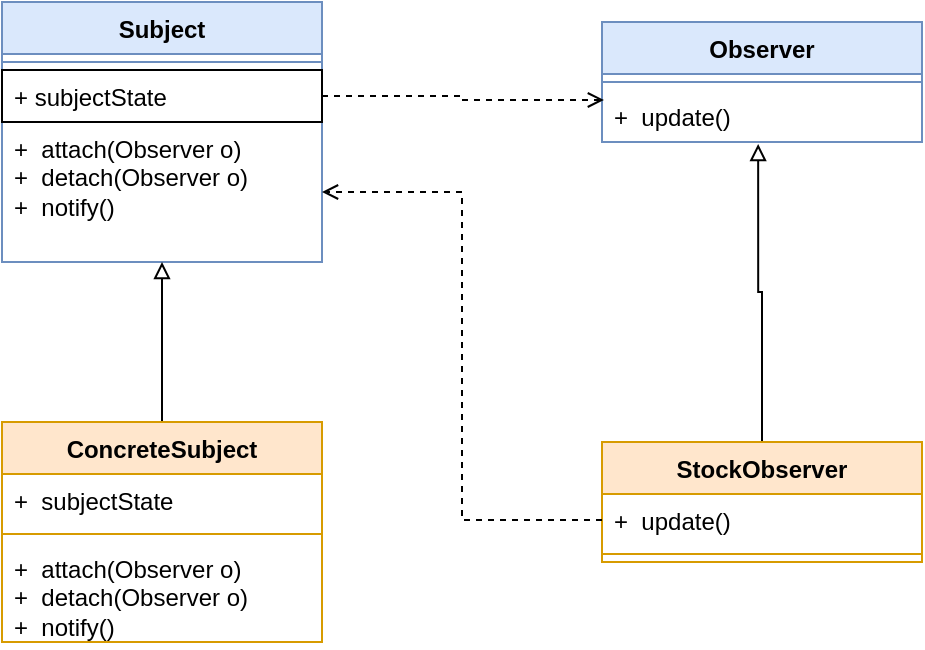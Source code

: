 <mxfile version="21.7.4" type="github">
  <diagram name="第 1 页" id="NSKdhHdIADRjksB93lEZ">
    <mxGraphModel dx="982" dy="590" grid="1" gridSize="10" guides="1" tooltips="1" connect="1" arrows="1" fold="1" page="1" pageScale="1" pageWidth="827" pageHeight="1169" background="#FFFFFF" math="0" shadow="0">
      <root>
        <mxCell id="0" />
        <mxCell id="1" parent="0" />
        <mxCell id="TeDPbQAVmA0rqOr_Uspf-1" value="Subject" style="swimlane;fontStyle=1;align=center;verticalAlign=top;childLayout=stackLayout;horizontal=1;startSize=26;horizontalStack=0;resizeParent=1;resizeParentMax=0;resizeLast=0;collapsible=1;marginBottom=0;whiteSpace=wrap;html=1;fillColor=#dae8fc;strokeColor=#6c8ebf;" vertex="1" parent="1">
          <mxGeometry x="110" y="200" width="160" height="130" as="geometry" />
        </mxCell>
        <mxCell id="TeDPbQAVmA0rqOr_Uspf-3" value="" style="line;strokeWidth=1;fillColor=none;align=left;verticalAlign=middle;spacingTop=-1;spacingLeft=3;spacingRight=3;rotatable=0;labelPosition=right;points=[];portConstraint=eastwest;strokeColor=inherit;" vertex="1" parent="TeDPbQAVmA0rqOr_Uspf-1">
          <mxGeometry y="26" width="160" height="8" as="geometry" />
        </mxCell>
        <mxCell id="TeDPbQAVmA0rqOr_Uspf-2" value="+ subjectState" style="text;strokeColor=default;fillColor=none;align=left;verticalAlign=top;spacingLeft=4;spacingRight=4;overflow=hidden;rotatable=0;points=[[0,0.5],[1,0.5]];portConstraint=eastwest;whiteSpace=wrap;html=1;" vertex="1" parent="TeDPbQAVmA0rqOr_Uspf-1">
          <mxGeometry y="34" width="160" height="26" as="geometry" />
        </mxCell>
        <mxCell id="TeDPbQAVmA0rqOr_Uspf-4" value="+&amp;nbsp; attach(Observer o)&lt;br&gt;+&amp;nbsp; detach(Observer o)&lt;br&gt;+&amp;nbsp; notify()" style="text;strokeColor=none;fillColor=none;align=left;verticalAlign=top;spacingLeft=4;spacingRight=4;overflow=hidden;rotatable=0;points=[[0,0.5],[1,0.5]];portConstraint=eastwest;whiteSpace=wrap;html=1;" vertex="1" parent="TeDPbQAVmA0rqOr_Uspf-1">
          <mxGeometry y="60" width="160" height="70" as="geometry" />
        </mxCell>
        <mxCell id="TeDPbQAVmA0rqOr_Uspf-5" value="Observer" style="swimlane;fontStyle=1;align=center;verticalAlign=top;childLayout=stackLayout;horizontal=1;startSize=26;horizontalStack=0;resizeParent=1;resizeParentMax=0;resizeLast=0;collapsible=1;marginBottom=0;whiteSpace=wrap;html=1;fillColor=#dae8fc;strokeColor=#6c8ebf;" vertex="1" parent="1">
          <mxGeometry x="410" y="210" width="160" height="60" as="geometry" />
        </mxCell>
        <mxCell id="TeDPbQAVmA0rqOr_Uspf-7" value="" style="line;strokeWidth=1;fillColor=none;align=left;verticalAlign=middle;spacingTop=-1;spacingLeft=3;spacingRight=3;rotatable=0;labelPosition=right;points=[];portConstraint=eastwest;strokeColor=inherit;" vertex="1" parent="TeDPbQAVmA0rqOr_Uspf-5">
          <mxGeometry y="26" width="160" height="8" as="geometry" />
        </mxCell>
        <mxCell id="TeDPbQAVmA0rqOr_Uspf-8" value="+&amp;nbsp; update()" style="text;strokeColor=none;fillColor=none;align=left;verticalAlign=top;spacingLeft=4;spacingRight=4;overflow=hidden;rotatable=0;points=[[0,0.5],[1,0.5]];portConstraint=eastwest;whiteSpace=wrap;html=1;" vertex="1" parent="TeDPbQAVmA0rqOr_Uspf-5">
          <mxGeometry y="34" width="160" height="26" as="geometry" />
        </mxCell>
        <mxCell id="TeDPbQAVmA0rqOr_Uspf-9" style="edgeStyle=orthogonalEdgeStyle;rounded=0;orthogonalLoop=1;jettySize=auto;html=1;entryX=0.006;entryY=0.192;entryDx=0;entryDy=0;entryPerimeter=0;dashed=1;endArrow=open;endFill=0;" edge="1" parent="1" source="TeDPbQAVmA0rqOr_Uspf-2" target="TeDPbQAVmA0rqOr_Uspf-8">
          <mxGeometry relative="1" as="geometry" />
        </mxCell>
        <mxCell id="TeDPbQAVmA0rqOr_Uspf-14" style="edgeStyle=orthogonalEdgeStyle;rounded=0;orthogonalLoop=1;jettySize=auto;html=1;entryX=0.5;entryY=1;entryDx=0;entryDy=0;entryPerimeter=0;endArrow=block;endFill=0;" edge="1" parent="1" source="TeDPbQAVmA0rqOr_Uspf-10" target="TeDPbQAVmA0rqOr_Uspf-4">
          <mxGeometry relative="1" as="geometry" />
        </mxCell>
        <mxCell id="TeDPbQAVmA0rqOr_Uspf-10" value="ConcreteSubject" style="swimlane;fontStyle=1;align=center;verticalAlign=top;childLayout=stackLayout;horizontal=1;startSize=26;horizontalStack=0;resizeParent=1;resizeParentMax=0;resizeLast=0;collapsible=1;marginBottom=0;whiteSpace=wrap;html=1;fillColor=#ffe6cc;strokeColor=#d79b00;" vertex="1" parent="1">
          <mxGeometry x="110" y="410" width="160" height="110" as="geometry" />
        </mxCell>
        <mxCell id="TeDPbQAVmA0rqOr_Uspf-11" value="+&amp;nbsp; subjectState" style="text;strokeColor=none;fillColor=none;align=left;verticalAlign=top;spacingLeft=4;spacingRight=4;overflow=hidden;rotatable=0;points=[[0,0.5],[1,0.5]];portConstraint=eastwest;whiteSpace=wrap;html=1;" vertex="1" parent="TeDPbQAVmA0rqOr_Uspf-10">
          <mxGeometry y="26" width="160" height="26" as="geometry" />
        </mxCell>
        <mxCell id="TeDPbQAVmA0rqOr_Uspf-12" value="" style="line;strokeWidth=1;fillColor=none;align=left;verticalAlign=middle;spacingTop=-1;spacingLeft=3;spacingRight=3;rotatable=0;labelPosition=right;points=[];portConstraint=eastwest;strokeColor=inherit;" vertex="1" parent="TeDPbQAVmA0rqOr_Uspf-10">
          <mxGeometry y="52" width="160" height="8" as="geometry" />
        </mxCell>
        <mxCell id="TeDPbQAVmA0rqOr_Uspf-13" value="+&amp;nbsp; attach(Observer o)&lt;br style=&quot;border-color: var(--border-color);&quot;&gt;+&amp;nbsp; detach(Observer o)&lt;br style=&quot;border-color: var(--border-color);&quot;&gt;+&amp;nbsp; notify()" style="text;strokeColor=none;fillColor=none;align=left;verticalAlign=top;spacingLeft=4;spacingRight=4;overflow=hidden;rotatable=0;points=[[0,0.5],[1,0.5]];portConstraint=eastwest;whiteSpace=wrap;html=1;" vertex="1" parent="TeDPbQAVmA0rqOr_Uspf-10">
          <mxGeometry y="60" width="160" height="50" as="geometry" />
        </mxCell>
        <mxCell id="TeDPbQAVmA0rqOr_Uspf-19" style="edgeStyle=orthogonalEdgeStyle;rounded=0;orthogonalLoop=1;jettySize=auto;html=1;exitX=0.5;exitY=0;exitDx=0;exitDy=0;entryX=0.488;entryY=1.038;entryDx=0;entryDy=0;entryPerimeter=0;endArrow=block;endFill=0;" edge="1" parent="1" source="TeDPbQAVmA0rqOr_Uspf-15" target="TeDPbQAVmA0rqOr_Uspf-8">
          <mxGeometry relative="1" as="geometry" />
        </mxCell>
        <mxCell id="TeDPbQAVmA0rqOr_Uspf-15" value="StockObserver" style="swimlane;fontStyle=1;align=center;verticalAlign=top;childLayout=stackLayout;horizontal=1;startSize=26;horizontalStack=0;resizeParent=1;resizeParentMax=0;resizeLast=0;collapsible=1;marginBottom=0;whiteSpace=wrap;html=1;fillColor=#ffe6cc;strokeColor=#d79b00;" vertex="1" parent="1">
          <mxGeometry x="410" y="420" width="160" height="60" as="geometry" />
        </mxCell>
        <mxCell id="TeDPbQAVmA0rqOr_Uspf-16" value="+&amp;nbsp; update()" style="text;strokeColor=none;fillColor=none;align=left;verticalAlign=top;spacingLeft=4;spacingRight=4;overflow=hidden;rotatable=0;points=[[0,0.5],[1,0.5]];portConstraint=eastwest;whiteSpace=wrap;html=1;" vertex="1" parent="TeDPbQAVmA0rqOr_Uspf-15">
          <mxGeometry y="26" width="160" height="26" as="geometry" />
        </mxCell>
        <mxCell id="TeDPbQAVmA0rqOr_Uspf-17" value="" style="line;strokeWidth=1;fillColor=none;align=left;verticalAlign=middle;spacingTop=-1;spacingLeft=3;spacingRight=3;rotatable=0;labelPosition=right;points=[];portConstraint=eastwest;strokeColor=inherit;" vertex="1" parent="TeDPbQAVmA0rqOr_Uspf-15">
          <mxGeometry y="52" width="160" height="8" as="geometry" />
        </mxCell>
        <mxCell id="TeDPbQAVmA0rqOr_Uspf-20" style="edgeStyle=orthogonalEdgeStyle;rounded=0;orthogonalLoop=1;jettySize=auto;html=1;dashed=1;endArrow=open;endFill=0;" edge="1" parent="1" source="TeDPbQAVmA0rqOr_Uspf-16" target="TeDPbQAVmA0rqOr_Uspf-4">
          <mxGeometry relative="1" as="geometry" />
        </mxCell>
      </root>
    </mxGraphModel>
  </diagram>
</mxfile>
